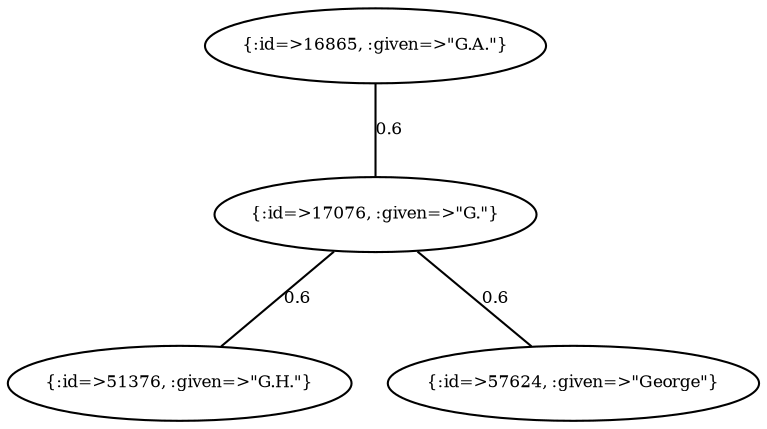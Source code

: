 graph Collector__WeightedGraph {
    "{:id=>16865, :given=>\"G.A.\"}" [
        fontsize = 8,
        label = "{:id=>16865, :given=>\"G.A.\"}"
    ]

    "{:id=>17076, :given=>\"G.\"}" [
        fontsize = 8,
        label = "{:id=>17076, :given=>\"G.\"}"
    ]

    "{:id=>51376, :given=>\"G.H.\"}" [
        fontsize = 8,
        label = "{:id=>51376, :given=>\"G.H.\"}"
    ]

    "{:id=>57624, :given=>\"George\"}" [
        fontsize = 8,
        label = "{:id=>57624, :given=>\"George\"}"
    ]

    "{:id=>16865, :given=>\"G.A.\"}" -- "{:id=>17076, :given=>\"G.\"}" [
        fontsize = 8,
        label = 0.6
    ]

    "{:id=>17076, :given=>\"G.\"}" -- "{:id=>51376, :given=>\"G.H.\"}" [
        fontsize = 8,
        label = 0.6
    ]

    "{:id=>17076, :given=>\"G.\"}" -- "{:id=>57624, :given=>\"George\"}" [
        fontsize = 8,
        label = 0.6
    ]
}
